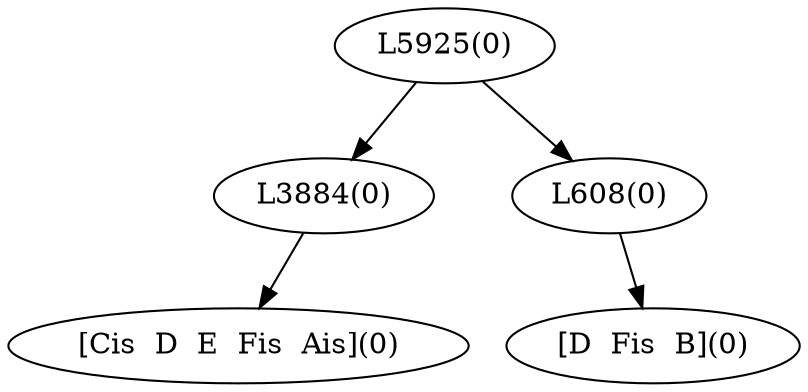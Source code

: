 digraph sample{
"L3884(0)"->"[Cis  D  E  Fis  Ais](0)"
"L608(0)"->"[D  Fis  B](0)"
"L5925(0)"->"L3884(0)"
"L5925(0)"->"L608(0)"
{rank = min; "L5925(0)"}
{rank = same; "L3884(0)"; "L608(0)";}
{rank = max; "[Cis  D  E  Fis  Ais](0)"; "[D  Fis  B](0)";}
}